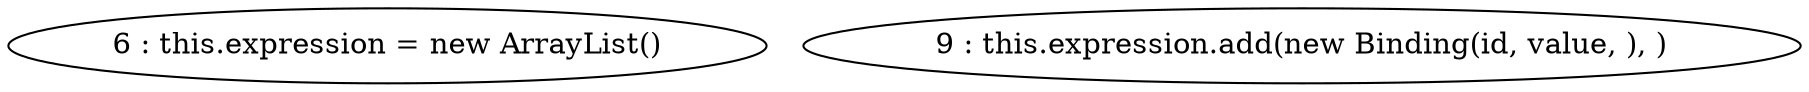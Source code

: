 digraph G {
"6 : this.expression = new ArrayList()"
"9 : this.expression.add(new Binding(id, value, ), )"
}